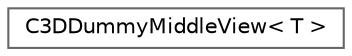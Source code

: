 digraph "Graphical Class Hierarchy"
{
 // LATEX_PDF_SIZE
  bgcolor="transparent";
  edge [fontname=Helvetica,fontsize=10,labelfontname=Helvetica,labelfontsize=10];
  node [fontname=Helvetica,fontsize=10,shape=box,height=0.2,width=0.4];
  rankdir="LR";
  Node0 [id="Node000000",label="C3DDummyMiddleView\< T \>",height=0.2,width=0.4,color="grey40", fillcolor="white", style="filled",URL="$structC3DDummyMiddleView.html",tooltip="Helper class, adds dummy middle dimension to a reference of a matrix object making it a dummy 3D arra..."];
}
